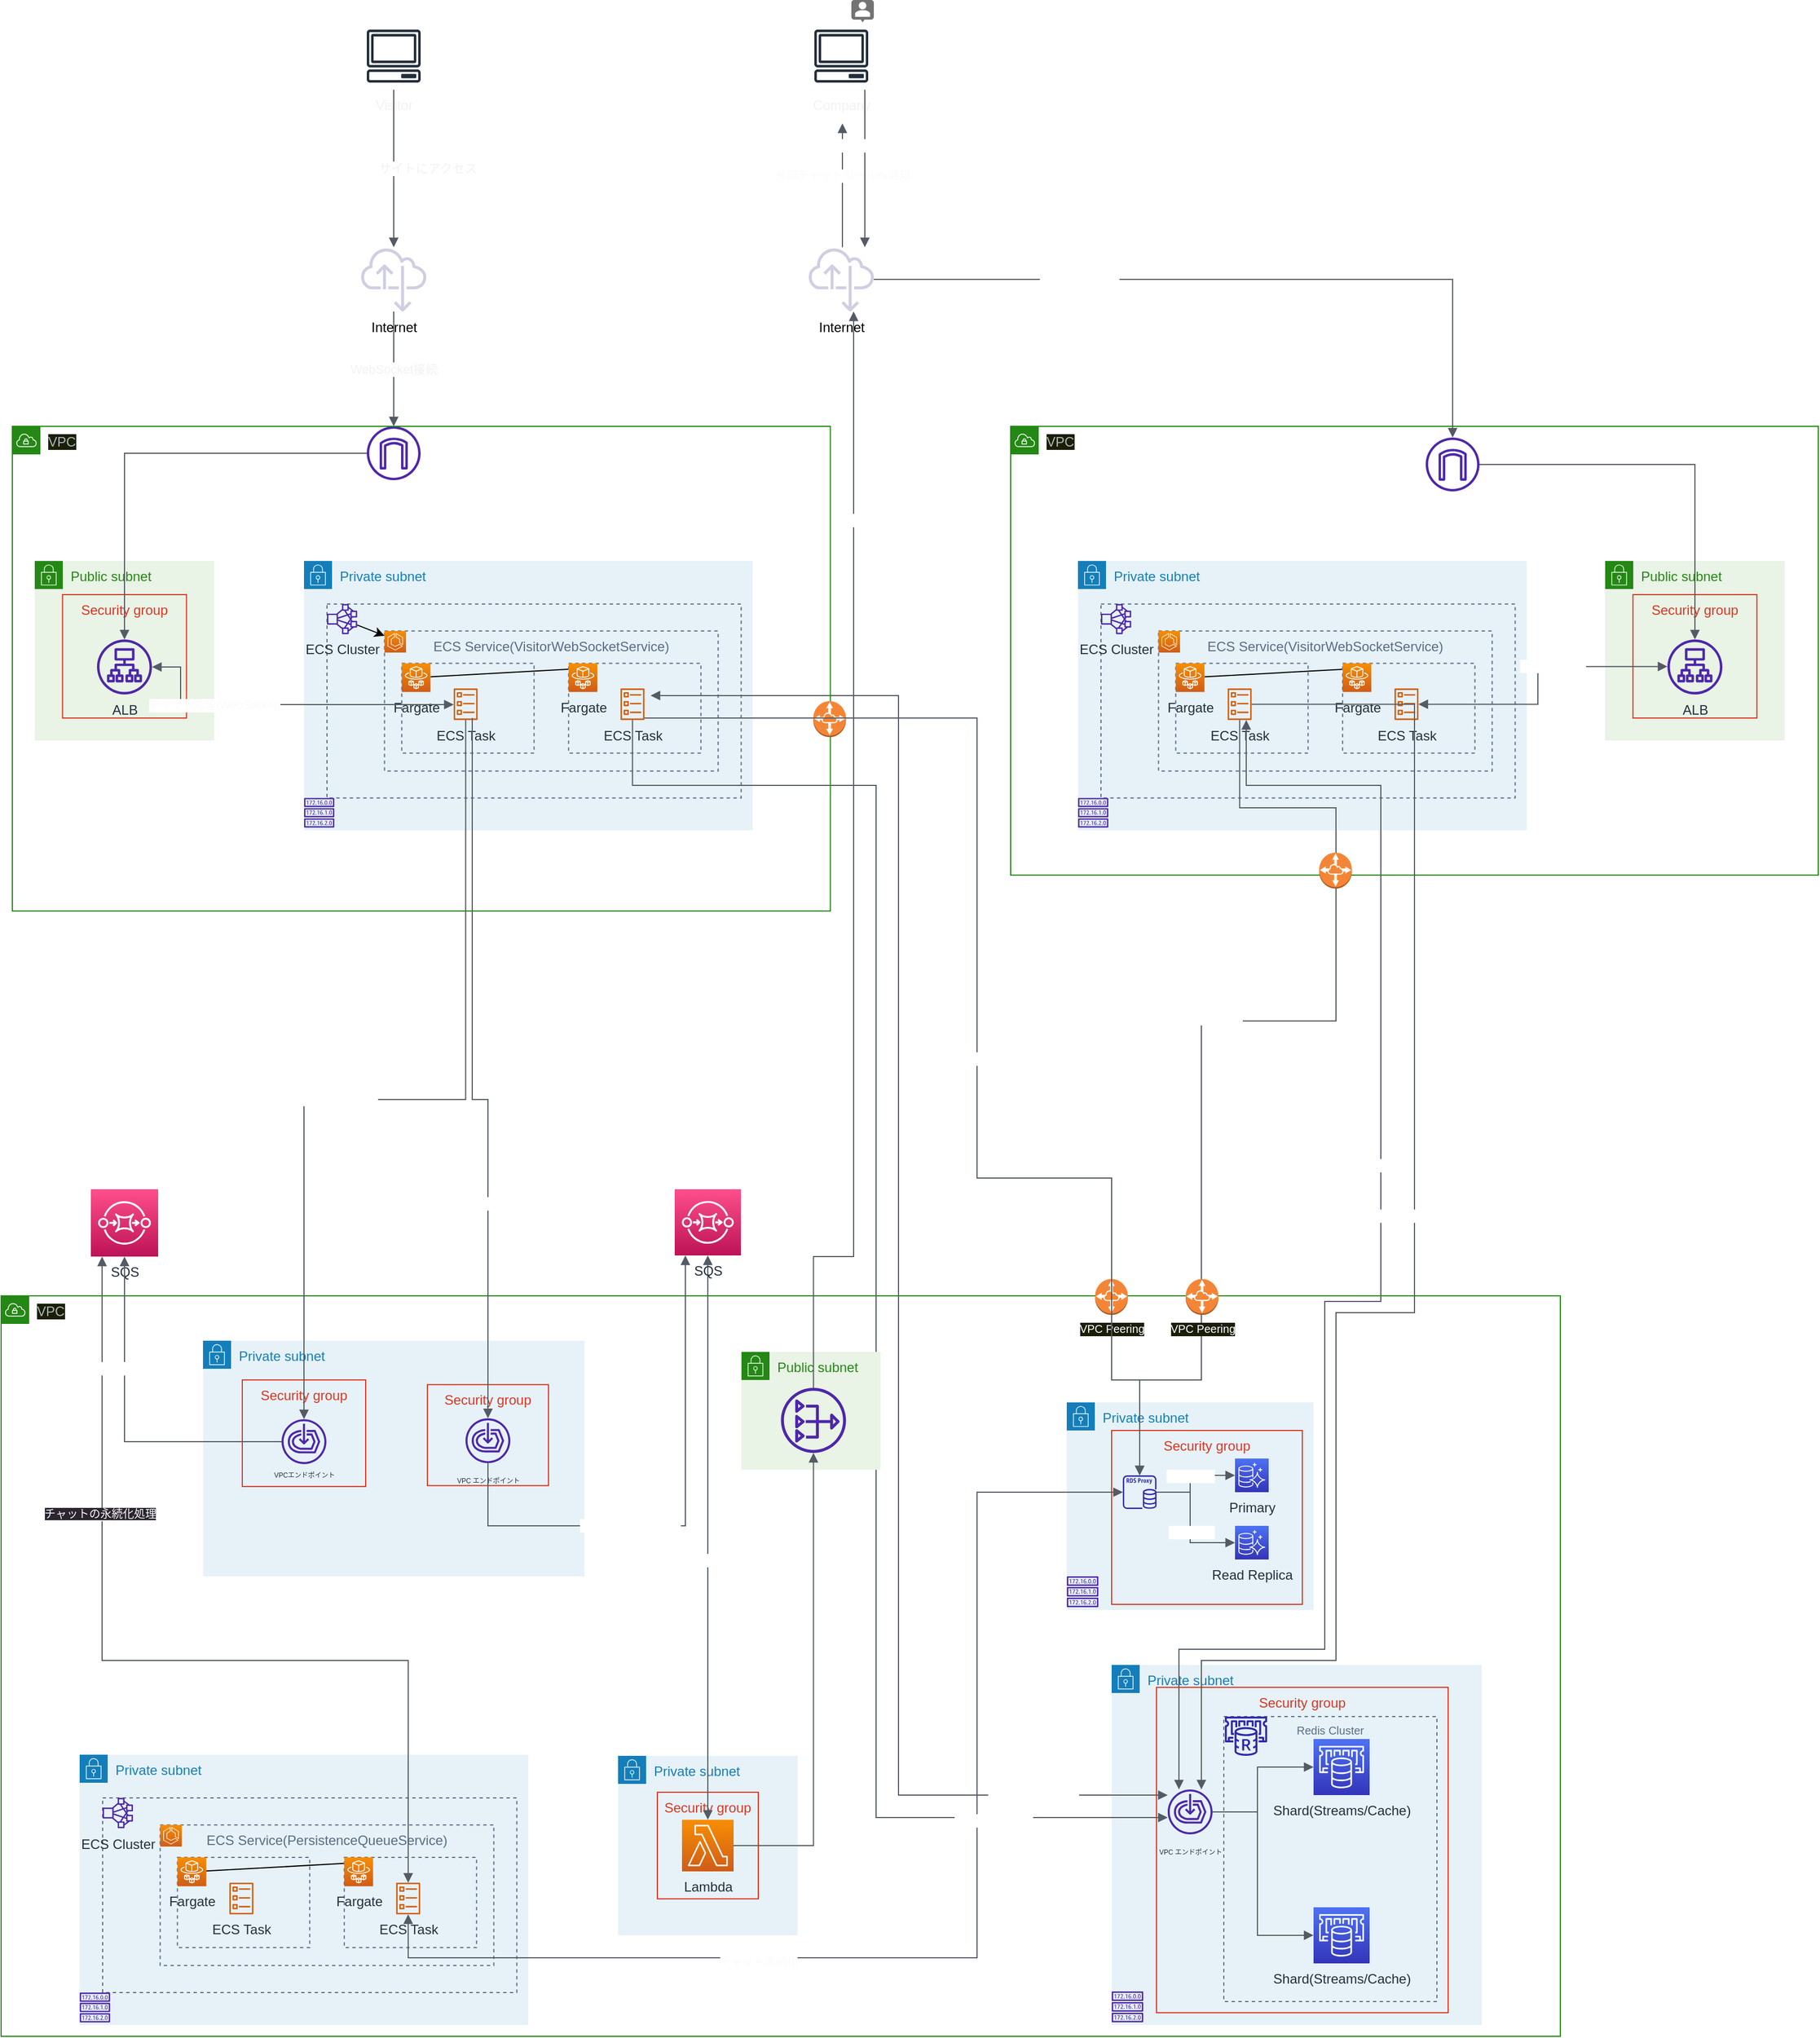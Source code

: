 <mxfile>
    <diagram id="N-6vM1TaZi9DFC5uVYc-" name="ページ1">
        <mxGraphModel dx="1153" dy="2502" grid="1" gridSize="10" guides="1" tooltips="1" connect="1" arrows="1" fold="1" page="1" pageScale="1" pageWidth="827" pageHeight="1169" math="0" shadow="0">
            <root>
                <mxCell id="0"/>
                <mxCell id="1" parent="0"/>
                <mxCell id="6" value="&lt;font color=&quot;#f1f2f3&quot;&gt;Visitor&lt;/font&gt;" style="sketch=0;outlineConnect=0;fontColor=#232F3E;gradientColor=none;strokeColor=#222d3a;fillColor=#ffffff;dashed=0;verticalLabelPosition=bottom;verticalAlign=top;align=center;html=1;fontSize=12;fontStyle=0;aspect=fixed;shape=mxgraph.aws4.resourceIcon;resIcon=mxgraph.aws4.client;" vertex="1" parent="1">
                    <mxGeometry x="330" y="-320" width="60" height="60" as="geometry"/>
                </mxCell>
                <mxCell id="10" value="Public subnet" style="points=[[0,0],[0.25,0],[0.5,0],[0.75,0],[1,0],[1,0.25],[1,0.5],[1,0.75],[1,1],[0.75,1],[0.5,1],[0.25,1],[0,1],[0,0.75],[0,0.5],[0,0.25]];outlineConnect=0;gradientColor=none;html=1;whiteSpace=wrap;fontSize=12;fontStyle=0;container=1;pointerEvents=0;collapsible=0;recursiveResize=0;shape=mxgraph.aws4.group;grIcon=mxgraph.aws4.group_security_group;grStroke=0;strokeColor=#248814;fillColor=#E9F3E6;verticalAlign=top;align=left;spacingLeft=30;fontColor=#248814;dashed=0;" vertex="1" parent="1">
                    <mxGeometry x="40" y="160" width="160" height="160" as="geometry"/>
                </mxCell>
                <mxCell id="19" value="Security group" style="fillColor=none;strokeColor=#DD3522;verticalAlign=top;fontStyle=0;fontColor=#DD3522;" vertex="1" parent="10">
                    <mxGeometry x="24.75" y="30" width="110.5" height="110" as="geometry"/>
                </mxCell>
                <mxCell id="18" value="ALB" style="sketch=0;outlineConnect=0;fontColor=#232F3E;gradientColor=none;fillColor=#4D27AA;strokeColor=none;dashed=0;verticalLabelPosition=bottom;verticalAlign=top;align=center;html=1;fontSize=12;fontStyle=0;aspect=fixed;pointerEvents=1;shape=mxgraph.aws4.application_load_balancer;" vertex="1" parent="10">
                    <mxGeometry x="55.5" y="70" width="49" height="49" as="geometry"/>
                </mxCell>
                <mxCell id="36" value="Private subnet" style="points=[[0,0],[0.25,0],[0.5,0],[0.75,0],[1,0],[1,0.25],[1,0.5],[1,0.75],[1,1],[0.75,1],[0.5,1],[0.25,1],[0,1],[0,0.75],[0,0.5],[0,0.25]];outlineConnect=0;gradientColor=none;html=1;whiteSpace=wrap;fontSize=12;fontStyle=0;container=1;pointerEvents=0;collapsible=0;recursiveResize=0;shape=mxgraph.aws4.group;grIcon=mxgraph.aws4.group_security_group;grStroke=0;strokeColor=#147EBA;fillColor=#E6F2F8;verticalAlign=top;align=left;spacingLeft=30;fontColor=#147EBA;dashed=0;" vertex="1" parent="1">
                    <mxGeometry x="1000" y="1143.95" width="330" height="321" as="geometry"/>
                </mxCell>
                <mxCell id="38" value="Security group" style="fillColor=none;strokeColor=#DD3522;verticalAlign=top;fontStyle=0;fontColor=#DD3522;" vertex="1" parent="36">
                    <mxGeometry x="40" y="20" width="260" height="290" as="geometry"/>
                </mxCell>
                <mxCell id="60" value="" style="sketch=0;outlineConnect=0;fontColor=#232F3E;gradientColor=none;fillColor=#4D27AA;strokeColor=none;dashed=0;verticalLabelPosition=bottom;verticalAlign=top;align=center;html=1;fontSize=12;fontStyle=0;aspect=fixed;pointerEvents=1;shape=mxgraph.aws4.route_table;" vertex="1" parent="36">
                    <mxGeometry y="291" width="28.26" height="27.54" as="geometry"/>
                </mxCell>
                <mxCell id="242" value="&lt;font style=&quot;font-size: 6px;&quot;&gt;VPC エンドポイント&lt;/font&gt;" style="sketch=0;outlineConnect=0;fontColor=#232F3E;gradientColor=none;fillColor=#4D27AA;strokeColor=none;dashed=0;verticalLabelPosition=bottom;verticalAlign=top;align=center;html=1;fontSize=12;fontStyle=0;aspect=fixed;pointerEvents=1;shape=mxgraph.aws4.endpoints;labelBackgroundColor=none;direction=south;" vertex="1" parent="36">
                    <mxGeometry x="50" y="111" width="40" height="40" as="geometry"/>
                </mxCell>
                <mxCell id="262" value="" style="group" vertex="1" connectable="0" parent="36">
                    <mxGeometry x="100" y="46.05" width="190" height="253.95" as="geometry"/>
                </mxCell>
                <mxCell id="260" value="Redis Cluster" style="fillColor=none;strokeColor=#5A6C86;dashed=1;verticalAlign=top;fontStyle=0;fontColor=#5A6C86;labelBackgroundColor=none;fontSize=10;" vertex="1" parent="262">
                    <mxGeometry width="190" height="253.95" as="geometry"/>
                </mxCell>
                <mxCell id="259" value="" style="sketch=0;outlineConnect=0;fontColor=#232F3E;gradientColor=none;fillColor=#2E27AD;strokeColor=none;dashed=0;verticalLabelPosition=bottom;verticalAlign=top;align=center;html=1;fontSize=12;fontStyle=0;aspect=fixed;pointerEvents=1;shape=mxgraph.aws4.elasticache_for_redis;labelBackgroundColor=none;" vertex="1" parent="262">
                    <mxGeometry y="8.328e-14" width="39.564" height="35.004" as="geometry"/>
                </mxCell>
                <mxCell id="13" value="Shard(Streams/Cache)&lt;span style=&quot;color: rgb(5, 5, 5); font-size: 10px;&quot;&gt;&lt;br&gt;&lt;/span&gt;" style="sketch=0;points=[[0,0,0],[0.25,0,0],[0.5,0,0],[0.75,0,0],[1,0,0],[0,1,0],[0.25,1,0],[0.5,1,0],[0.75,1,0],[1,1,0],[0,0.25,0],[0,0.5,0],[0,0.75,0],[1,0.25,0],[1,0.5,0],[1,0.75,0]];outlineConnect=0;fontColor=#232F3E;gradientColor=#4D72F3;gradientDirection=north;fillColor=#3334B9;strokeColor=#ffffff;dashed=0;verticalLabelPosition=bottom;verticalAlign=top;align=center;html=1;fontSize=12;fontStyle=0;aspect=fixed;shape=mxgraph.aws4.resourceIcon;resIcon=mxgraph.aws4.elasticache;" vertex="1" parent="262">
                    <mxGeometry x="80" y="20.0" width="50" height="50" as="geometry"/>
                </mxCell>
                <mxCell id="142" value="Shard(Streams/Cache)" style="sketch=0;points=[[0,0,0],[0.25,0,0],[0.5,0,0],[0.75,0,0],[1,0,0],[0,1,0],[0.25,1,0],[0.5,1,0],[0.75,1,0],[1,1,0],[0,0.25,0],[0,0.5,0],[0,0.75,0],[1,0.25,0],[1,0.5,0],[1,0.75,0]];outlineConnect=0;fontColor=#232F3E;gradientColor=#4D72F3;gradientDirection=north;fillColor=#3334B9;strokeColor=#ffffff;dashed=0;verticalLabelPosition=bottom;verticalAlign=top;align=center;html=1;fontSize=12;fontStyle=0;aspect=fixed;shape=mxgraph.aws4.resourceIcon;resIcon=mxgraph.aws4.elasticache;" vertex="1" parent="262">
                    <mxGeometry x="80" y="170" width="50" height="50" as="geometry"/>
                </mxCell>
                <mxCell id="246" value="" style="edgeStyle=orthogonalEdgeStyle;html=1;endArrow=block;elbow=vertical;startArrow=none;endFill=1;strokeColor=#545B64;rounded=0;fontSize=10;fontColor=#FFFFFF;entryX=0;entryY=0.5;entryDx=0;entryDy=0;entryPerimeter=0;" edge="1" parent="36" source="242" target="13">
                    <mxGeometry width="100" relative="1" as="geometry">
                        <mxPoint x="-10" y="111" as="sourcePoint"/>
                        <mxPoint x="90" y="111" as="targetPoint"/>
                        <Array as="points">
                            <mxPoint x="130" y="131"/>
                            <mxPoint x="130" y="91"/>
                        </Array>
                    </mxGeometry>
                </mxCell>
                <mxCell id="247" value="" style="edgeStyle=orthogonalEdgeStyle;html=1;endArrow=block;elbow=vertical;startArrow=none;endFill=1;strokeColor=#545B64;rounded=0;fontSize=10;fontColor=#FFFFFF;" edge="1" parent="36" source="242" target="142">
                    <mxGeometry width="100" relative="1" as="geometry">
                        <mxPoint x="-10" y="111" as="sourcePoint"/>
                        <mxPoint x="90" y="111" as="targetPoint"/>
                        <Array as="points">
                            <mxPoint x="130" y="131"/>
                            <mxPoint x="130" y="241"/>
                        </Array>
                    </mxGeometry>
                </mxCell>
                <mxCell id="89" value="" style="group" vertex="1" connectable="0" parent="1">
                    <mxGeometry x="80" y="1223.95" width="400" height="241" as="geometry"/>
                </mxCell>
                <mxCell id="72" value="Private subnet" style="points=[[0,0],[0.25,0],[0.5,0],[0.75,0],[1,0],[1,0.25],[1,0.5],[1,0.75],[1,1],[0.75,1],[0.5,1],[0.25,1],[0,1],[0,0.75],[0,0.5],[0,0.25]];outlineConnect=0;gradientColor=none;html=1;whiteSpace=wrap;fontSize=12;fontStyle=0;container=1;pointerEvents=0;collapsible=0;recursiveResize=0;shape=mxgraph.aws4.group;grIcon=mxgraph.aws4.group_security_group;grStroke=0;strokeColor=#147EBA;fillColor=#E6F2F8;verticalAlign=top;align=left;spacingLeft=30;fontColor=#147EBA;dashed=0;" vertex="1" parent="89">
                    <mxGeometry width="400.0" height="241" as="geometry"/>
                </mxCell>
                <mxCell id="73" value="" style="group" vertex="1" connectable="0" parent="89">
                    <mxGeometry x="20.513" y="38.56" width="369.231" height="173.52" as="geometry"/>
                </mxCell>
                <mxCell id="74" value="" style="fillColor=none;strokeColor=#5A6C86;dashed=1;verticalAlign=top;fontStyle=0;fontColor=#5A6C86;" vertex="1" parent="73">
                    <mxGeometry width="369.231" height="173.52" as="geometry"/>
                </mxCell>
                <mxCell id="75" value="" style="edgeStyle=none;html=1;" edge="1" parent="73" source="84">
                    <mxGeometry relative="1" as="geometry">
                        <mxPoint x="225.641" y="57.827" as="targetPoint"/>
                    </mxGeometry>
                </mxCell>
                <mxCell id="76" value="ECS Cluster" style="sketch=0;outlineConnect=0;fontColor=#232F3E;gradientColor=none;fillColor=#4D27AA;strokeColor=none;dashed=0;verticalLabelPosition=bottom;verticalAlign=top;align=center;html=1;fontSize=12;fontStyle=0;aspect=fixed;pointerEvents=1;shape=mxgraph.aws4.cluster;" vertex="1" parent="73">
                    <mxGeometry width="26.992" height="26.992" as="geometry"/>
                </mxCell>
                <mxCell id="86" value="ECS Service(PersistenceQueueService)" style="fillColor=none;strokeColor=#5A6C86;dashed=1;verticalAlign=top;fontStyle=0;fontColor=#5A6C86;" vertex="1" parent="73">
                    <mxGeometry x="51.282" y="24.097" width="297.436" height="125.32" as="geometry"/>
                </mxCell>
                <mxCell id="77" value="" style="group" vertex="1" connectable="0" parent="73">
                    <mxGeometry x="215.385" y="53.017" width="117.949" height="96.403" as="geometry"/>
                </mxCell>
                <mxCell id="78" value="" style="fillColor=none;strokeColor=#5A6C86;dashed=1;verticalAlign=top;fontStyle=0;fontColor=#5A6C86;" vertex="1" parent="77">
                    <mxGeometry y="0.003" width="117.949" height="80.33" as="geometry"/>
                </mxCell>
                <mxCell id="79" value="Fargate" style="sketch=0;points=[[0,0,0],[0.25,0,0],[0.5,0,0],[0.75,0,0],[1,0,0],[0,1,0],[0.25,1,0],[0.5,1,0],[0.75,1,0],[1,1,0],[0,0.25,0],[0,0.5,0],[0,0.75,0],[1,0.25,0],[1,0.5,0],[1,0.75,0]];outlineConnect=0;fontColor=#232F3E;gradientColor=#F78E04;gradientDirection=north;fillColor=#D05C17;strokeColor=#ffffff;dashed=0;verticalLabelPosition=bottom;verticalAlign=top;align=center;html=1;fontSize=12;fontStyle=0;aspect=fixed;shape=mxgraph.aws4.resourceIcon;resIcon=mxgraph.aws4.fargate;" vertex="1" parent="77">
                    <mxGeometry width="25.707" height="25.707" as="geometry"/>
                </mxCell>
                <mxCell id="80" value="ECS Task" style="sketch=0;outlineConnect=0;fontColor=#232F3E;gradientColor=none;fillColor=#D45B07;strokeColor=none;dashed=0;verticalLabelPosition=bottom;verticalAlign=top;align=center;html=1;fontSize=12;fontStyle=0;aspect=fixed;pointerEvents=1;shape=mxgraph.aws4.ecs_task;" vertex="1" parent="77">
                    <mxGeometry x="46.154" y="22.58" width="21.69" height="28.139" as="geometry"/>
                </mxCell>
                <mxCell id="81" value="" style="group" vertex="1" connectable="0" parent="73">
                    <mxGeometry x="51.282" y="24.097" width="297.436" height="125.323" as="geometry"/>
                </mxCell>
                <mxCell id="82" value="" style="sketch=0;points=[[0,0,0],[0.25,0,0],[0.5,0,0],[0.75,0,0],[1,0,0],[0,1,0],[0.25,1,0],[0.5,1,0],[0.75,1,0],[1,1,0],[0,0.25,0],[0,0.5,0],[0,0.75,0],[1,0.25,0],[1,0.5,0],[1,0.75,0]];outlineConnect=0;fontColor=#232F3E;gradientColor=#F78E04;gradientDirection=north;fillColor=#D05C17;strokeColor=#ffffff;dashed=0;verticalLabelPosition=bottom;verticalAlign=top;align=center;html=1;fontSize=12;fontStyle=0;aspect=fixed;shape=mxgraph.aws4.resourceIcon;resIcon=mxgraph.aws4.ecs;" vertex="1" parent="81">
                    <mxGeometry y="0.003" width="19.28" height="19.28" as="geometry"/>
                </mxCell>
                <mxCell id="83" value="" style="fillColor=none;strokeColor=#5A6C86;dashed=1;verticalAlign=top;fontStyle=0;fontColor=#5A6C86;" vertex="1" parent="73">
                    <mxGeometry x="66.667" y="53.02" width="117.949" height="80.33" as="geometry"/>
                </mxCell>
                <mxCell id="84" value="Fargate" style="sketch=0;points=[[0,0,0],[0.25,0,0],[0.5,0,0],[0.75,0,0],[1,0,0],[0,1,0],[0.25,1,0],[0.5,1,0],[0.75,1,0],[1,1,0],[0,0.25,0],[0,0.5,0],[0,0.75,0],[1,0.25,0],[1,0.5,0],[1,0.75,0]];outlineConnect=0;fontColor=#232F3E;gradientColor=#F78E04;gradientDirection=north;fillColor=#D05C17;strokeColor=#ffffff;dashed=0;verticalLabelPosition=bottom;verticalAlign=top;align=center;html=1;fontSize=12;fontStyle=0;aspect=fixed;shape=mxgraph.aws4.resourceIcon;resIcon=mxgraph.aws4.fargate;" vertex="1" parent="73">
                    <mxGeometry x="66.667" y="53.017" width="25.707" height="25.707" as="geometry"/>
                </mxCell>
                <mxCell id="85" value="ECS Task" style="sketch=0;outlineConnect=0;fontColor=#232F3E;gradientColor=none;fillColor=#D45B07;strokeColor=none;dashed=0;verticalLabelPosition=bottom;verticalAlign=top;align=center;html=1;fontSize=12;fontStyle=0;aspect=fixed;pointerEvents=1;shape=mxgraph.aws4.ecs_task;" vertex="1" parent="73">
                    <mxGeometry x="112.821" y="75.597" width="21.69" height="28.139" as="geometry"/>
                </mxCell>
                <mxCell id="87" value="" style="sketch=0;outlineConnect=0;fontColor=#232F3E;gradientColor=none;fillColor=#4D27AA;strokeColor=none;dashed=0;verticalLabelPosition=bottom;verticalAlign=top;align=center;html=1;fontSize=12;fontStyle=0;aspect=fixed;pointerEvents=1;shape=mxgraph.aws4.route_table;" vertex="1" parent="89">
                    <mxGeometry y="212.08" width="27.243" height="26.549" as="geometry"/>
                </mxCell>
                <mxCell id="34" value="Private subnet" style="points=[[0,0],[0.25,0],[0.5,0],[0.75,0],[1,0],[1,0.25],[1,0.5],[1,0.75],[1,1],[0.75,1],[0.5,1],[0.25,1],[0,1],[0,0.75],[0,0.5],[0,0.25]];outlineConnect=0;gradientColor=none;html=1;whiteSpace=wrap;fontSize=12;fontStyle=0;container=1;pointerEvents=0;collapsible=0;recursiveResize=0;shape=mxgraph.aws4.group;grIcon=mxgraph.aws4.group_security_group;grStroke=0;strokeColor=#147EBA;fillColor=#E6F2F8;verticalAlign=top;align=left;spacingLeft=30;fontColor=#147EBA;dashed=0;" vertex="1" parent="1">
                    <mxGeometry x="960" y="910" width="220" height="184.95" as="geometry"/>
                </mxCell>
                <mxCell id="35" value="Security group" style="fillColor=none;strokeColor=#DD3522;verticalAlign=top;fontStyle=0;fontColor=#DD3522;" vertex="1" parent="34">
                    <mxGeometry x="40" y="25" width="170" height="155" as="geometry"/>
                </mxCell>
                <mxCell id="237" value="" style="sketch=0;outlineConnect=0;fontColor=#232F3E;gradientColor=none;fillColor=#2E27AD;strokeColor=none;dashed=0;verticalLabelPosition=bottom;verticalAlign=top;align=center;html=1;fontSize=12;fontStyle=0;aspect=fixed;pointerEvents=1;shape=mxgraph.aws4.rds_proxy;labelBackgroundColor=none;" vertex="1" parent="34">
                    <mxGeometry x="50" y="65" width="30" height="30" as="geometry"/>
                </mxCell>
                <mxCell id="12" value="Primary" style="sketch=0;points=[[0,0,0],[0.25,0,0],[0.5,0,0],[0.75,0,0],[1,0,0],[0,1,0],[0.25,1,0],[0.5,1,0],[0.75,1,0],[1,1,0],[0,0.25,0],[0,0.5,0],[0,0.75,0],[1,0.25,0],[1,0.5,0],[1,0.75,0]];outlineConnect=0;fontColor=#232F3E;gradientColor=#4D72F3;gradientDirection=north;fillColor=#3334B9;strokeColor=#ffffff;dashed=0;verticalLabelPosition=bottom;verticalAlign=top;align=center;html=1;fontSize=12;fontStyle=0;aspect=fixed;shape=mxgraph.aws4.resourceIcon;resIcon=mxgraph.aws4.aurora;" vertex="1" parent="34">
                    <mxGeometry x="150" y="50" width="30" height="30" as="geometry"/>
                </mxCell>
                <mxCell id="240" value="" style="edgeStyle=orthogonalEdgeStyle;html=1;endArrow=block;elbow=vertical;startArrow=none;endFill=1;strokeColor=#545B64;rounded=0;fontSize=10;fontColor=#FFFFFF;" edge="1" parent="34" source="237" target="12">
                    <mxGeometry width="100" relative="1" as="geometry">
                        <mxPoint x="80" y="80" as="sourcePoint"/>
                        <mxPoint x="113" y="80" as="targetPoint"/>
                        <Array as="points">
                            <mxPoint x="110" y="80"/>
                            <mxPoint x="110" y="65"/>
                        </Array>
                    </mxGeometry>
                </mxCell>
                <mxCell id="268" value="write only" style="edgeLabel;html=1;align=center;verticalAlign=middle;resizable=0;points=[];fontSize=10;fontColor=#FFFFFF;" vertex="1" connectable="0" parent="240">
                    <mxGeometry x="0.305" relative="1" as="geometry">
                        <mxPoint x="-11" as="offset"/>
                    </mxGeometry>
                </mxCell>
                <mxCell id="267" value="Read Replica" style="sketch=0;points=[[0,0,0],[0.25,0,0],[0.5,0,0],[0.75,0,0],[1,0,0],[0,1,0],[0.25,1,0],[0.5,1,0],[0.75,1,0],[1,1,0],[0,0.25,0],[0,0.5,0],[0,0.75,0],[1,0.25,0],[1,0.5,0],[1,0.75,0]];outlineConnect=0;fontColor=#232F3E;gradientColor=#4D72F3;gradientDirection=north;fillColor=#3334B9;strokeColor=#ffffff;dashed=0;verticalLabelPosition=bottom;verticalAlign=top;align=center;html=1;fontSize=12;fontStyle=0;aspect=fixed;shape=mxgraph.aws4.resourceIcon;resIcon=mxgraph.aws4.aurora;" vertex="1" parent="34">
                    <mxGeometry x="150" y="110" width="30" height="30" as="geometry"/>
                </mxCell>
                <mxCell id="90" value="Private subnet" style="points=[[0,0],[0.25,0],[0.5,0],[0.75,0],[1,0],[1,0.25],[1,0.5],[1,0.75],[1,1],[0.75,1],[0.5,1],[0.25,1],[0,1],[0,0.75],[0,0.5],[0,0.25]];outlineConnect=0;gradientColor=none;html=1;whiteSpace=wrap;fontSize=12;fontStyle=0;container=1;pointerEvents=0;collapsible=0;recursiveResize=0;shape=mxgraph.aws4.group;grIcon=mxgraph.aws4.group_security_group;grStroke=0;strokeColor=#147EBA;fillColor=#E6F2F8;verticalAlign=top;align=left;spacingLeft=30;fontColor=#147EBA;dashed=0;" vertex="1" parent="1">
                    <mxGeometry x="560" y="1224.95" width="160" height="160" as="geometry"/>
                </mxCell>
                <mxCell id="92" value="Security group" style="fillColor=none;strokeColor=#DD3522;verticalAlign=top;fontStyle=0;fontColor=#DD3522;" vertex="1" parent="90">
                    <mxGeometry x="35" y="32.5" width="90" height="95" as="geometry"/>
                </mxCell>
                <mxCell id="91" value="Lambda" style="sketch=0;points=[[0,0,0],[0.25,0,0],[0.5,0,0],[0.75,0,0],[1,0,0],[0,1,0],[0.25,1,0],[0.5,1,0],[0.75,1,0],[1,1,0],[0,0.25,0],[0,0.5,0],[0,0.75,0],[1,0.25,0],[1,0.5,0],[1,0.75,0]];outlineConnect=0;fontColor=#232F3E;gradientColor=#F78E04;gradientDirection=north;fillColor=#D05C17;strokeColor=#ffffff;dashed=0;verticalLabelPosition=bottom;verticalAlign=top;align=center;html=1;fontSize=12;fontStyle=0;aspect=fixed;shape=mxgraph.aws4.resourceIcon;resIcon=mxgraph.aws4.lambda;" vertex="1" parent="90">
                    <mxGeometry x="57" y="57" width="46" height="46" as="geometry"/>
                </mxCell>
                <mxCell id="95" value="" style="group" vertex="1" connectable="0" parent="1">
                    <mxGeometry x="280" y="160" width="400" height="240" as="geometry"/>
                </mxCell>
                <mxCell id="11" value="Private subnet" style="points=[[0,0],[0.25,0],[0.5,0],[0.75,0],[1,0],[1,0.25],[1,0.5],[1,0.75],[1,1],[0.75,1],[0.5,1],[0.25,1],[0,1],[0,0.75],[0,0.5],[0,0.25]];outlineConnect=0;gradientColor=none;html=1;whiteSpace=wrap;fontSize=12;fontStyle=0;container=1;pointerEvents=0;collapsible=0;recursiveResize=0;shape=mxgraph.aws4.group;grIcon=mxgraph.aws4.group_security_group;grStroke=0;strokeColor=#147EBA;fillColor=#E6F2F8;verticalAlign=top;align=left;spacingLeft=30;fontColor=#147EBA;dashed=0;" vertex="1" parent="95">
                    <mxGeometry width="400.0" height="240" as="geometry"/>
                </mxCell>
                <mxCell id="27" value="" style="group" vertex="1" connectable="0" parent="95">
                    <mxGeometry x="20.513" y="38.4" width="369.231" height="172.8" as="geometry"/>
                </mxCell>
                <mxCell id="25" value="" style="fillColor=none;strokeColor=#5A6C86;dashed=1;verticalAlign=top;fontStyle=0;fontColor=#5A6C86;" vertex="1" parent="27">
                    <mxGeometry width="369.231" height="172.8" as="geometry"/>
                </mxCell>
                <mxCell id="45" value="" style="edgeStyle=none;html=1;" edge="1" parent="27" source="28">
                    <mxGeometry relative="1" as="geometry">
                        <mxPoint x="225.641" y="57.587" as="targetPoint"/>
                    </mxGeometry>
                </mxCell>
                <mxCell id="125" value="" style="edgeStyle=none;html=1;fontColor=#f1f2f3;" edge="1" parent="27" source="43" target="55">
                    <mxGeometry relative="1" as="geometry"/>
                </mxCell>
                <mxCell id="43" value="ECS Cluster" style="sketch=0;outlineConnect=0;fontColor=#232F3E;gradientColor=none;fillColor=#4D27AA;strokeColor=none;dashed=0;verticalLabelPosition=bottom;verticalAlign=top;align=center;html=1;fontSize=12;fontStyle=0;aspect=fixed;pointerEvents=1;shape=mxgraph.aws4.cluster;" vertex="1" parent="27">
                    <mxGeometry width="26.88" height="26.88" as="geometry"/>
                </mxCell>
                <mxCell id="55" value="ECS Service(VisitorWebSocketService)" style="fillColor=none;strokeColor=#5A6C86;dashed=1;verticalAlign=top;fontStyle=0;fontColor=#5A6C86;" vertex="1" parent="27">
                    <mxGeometry x="51.282" y="23.997" width="297.436" height="124.8" as="geometry"/>
                </mxCell>
                <mxCell id="50" value="" style="group" vertex="1" connectable="0" parent="27">
                    <mxGeometry x="215.385" y="52.797" width="117.949" height="96.003" as="geometry"/>
                </mxCell>
                <mxCell id="46" value="" style="fillColor=none;strokeColor=#5A6C86;dashed=1;verticalAlign=top;fontStyle=0;fontColor=#5A6C86;" vertex="1" parent="50">
                    <mxGeometry y="0.003" width="117.949" height="79.997" as="geometry"/>
                </mxCell>
                <mxCell id="47" value="Fargate" style="sketch=0;points=[[0,0,0],[0.25,0,0],[0.5,0,0],[0.75,0,0],[1,0,0],[0,1,0],[0.25,1,0],[0.5,1,0],[0.75,1,0],[1,1,0],[0,0.25,0],[0,0.5,0],[0,0.75,0],[1,0.25,0],[1,0.5,0],[1,0.75,0]];outlineConnect=0;fontColor=#232F3E;gradientColor=#F78E04;gradientDirection=north;fillColor=#D05C17;strokeColor=#ffffff;dashed=0;verticalLabelPosition=bottom;verticalAlign=top;align=center;html=1;fontSize=12;fontStyle=0;aspect=fixed;shape=mxgraph.aws4.resourceIcon;resIcon=mxgraph.aws4.fargate;" vertex="1" parent="50">
                    <mxGeometry width="25.6" height="25.6" as="geometry"/>
                </mxCell>
                <mxCell id="48" value="ECS Task" style="sketch=0;outlineConnect=0;fontColor=#232F3E;gradientColor=none;fillColor=#D45B07;strokeColor=none;dashed=0;verticalLabelPosition=bottom;verticalAlign=top;align=center;html=1;fontSize=12;fontStyle=0;aspect=fixed;pointerEvents=1;shape=mxgraph.aws4.ecs_task;" vertex="1" parent="50">
                    <mxGeometry x="46.154" y="22.486" width="21.6" height="28.022" as="geometry"/>
                </mxCell>
                <mxCell id="58" value="" style="group" vertex="1" connectable="0" parent="27">
                    <mxGeometry x="51.282" y="23.997" width="297.436" height="124.803" as="geometry"/>
                </mxCell>
                <mxCell id="24" value="" style="sketch=0;points=[[0,0,0],[0.25,0,0],[0.5,0,0],[0.75,0,0],[1,0,0],[0,1,0],[0.25,1,0],[0.5,1,0],[0.75,1,0],[1,1,0],[0,0.25,0],[0,0.5,0],[0,0.75,0],[1,0.25,0],[1,0.5,0],[1,0.75,0]];outlineConnect=0;fontColor=#232F3E;gradientColor=#F78E04;gradientDirection=north;fillColor=#D05C17;strokeColor=#ffffff;dashed=0;verticalLabelPosition=bottom;verticalAlign=top;align=center;html=1;fontSize=12;fontStyle=0;aspect=fixed;shape=mxgraph.aws4.resourceIcon;resIcon=mxgraph.aws4.ecs;" vertex="1" parent="58">
                    <mxGeometry y="0.003" width="19.2" height="19.2" as="geometry"/>
                </mxCell>
                <mxCell id="32" value="" style="fillColor=none;strokeColor=#5A6C86;dashed=1;verticalAlign=top;fontStyle=0;fontColor=#5A6C86;" vertex="1" parent="27">
                    <mxGeometry x="66.667" y="52.8" width="117.949" height="79.997" as="geometry"/>
                </mxCell>
                <mxCell id="28" value="Fargate" style="sketch=0;points=[[0,0,0],[0.25,0,0],[0.5,0,0],[0.75,0,0],[1,0,0],[0,1,0],[0.25,1,0],[0.5,1,0],[0.75,1,0],[1,1,0],[0,0.25,0],[0,0.5,0],[0,0.75,0],[1,0.25,0],[1,0.5,0],[1,0.75,0]];outlineConnect=0;fontColor=#232F3E;gradientColor=#F78E04;gradientDirection=north;fillColor=#D05C17;strokeColor=#ffffff;dashed=0;verticalLabelPosition=bottom;verticalAlign=top;align=center;html=1;fontSize=12;fontStyle=0;aspect=fixed;shape=mxgraph.aws4.resourceIcon;resIcon=mxgraph.aws4.fargate;" vertex="1" parent="27">
                    <mxGeometry x="66.667" y="52.797" width="25.6" height="25.6" as="geometry"/>
                </mxCell>
                <mxCell id="30" value="ECS Task" style="sketch=0;outlineConnect=0;fontColor=#232F3E;gradientColor=none;fillColor=#D45B07;strokeColor=none;dashed=0;verticalLabelPosition=bottom;verticalAlign=top;align=center;html=1;fontSize=12;fontStyle=0;aspect=fixed;pointerEvents=1;shape=mxgraph.aws4.ecs_task;" vertex="1" parent="27">
                    <mxGeometry x="112.821" y="75.283" width="21.6" height="28.022" as="geometry"/>
                </mxCell>
                <mxCell id="42" value="" style="sketch=0;outlineConnect=0;fontColor=#232F3E;gradientColor=none;fillColor=#4D27AA;strokeColor=none;dashed=0;verticalLabelPosition=bottom;verticalAlign=top;align=center;html=1;fontSize=12;fontStyle=0;aspect=fixed;pointerEvents=1;shape=mxgraph.aws4.route_table;" vertex="1" parent="95">
                    <mxGeometry y="211.2" width="27.13" height="26.438" as="geometry"/>
                </mxCell>
                <mxCell id="96" value="" style="group;labelBackgroundColor=#1A1E05;" vertex="1" connectable="0" parent="1">
                    <mxGeometry x="970" y="160" width="400" height="240" as="geometry"/>
                </mxCell>
                <mxCell id="97" value="Private subnet" style="points=[[0,0],[0.25,0],[0.5,0],[0.75,0],[1,0],[1,0.25],[1,0.5],[1,0.75],[1,1],[0.75,1],[0.5,1],[0.25,1],[0,1],[0,0.75],[0,0.5],[0,0.25]];outlineConnect=0;gradientColor=none;html=1;whiteSpace=wrap;fontSize=12;fontStyle=0;container=1;pointerEvents=0;collapsible=0;recursiveResize=0;shape=mxgraph.aws4.group;grIcon=mxgraph.aws4.group_security_group;grStroke=0;strokeColor=#147EBA;fillColor=#E6F2F8;verticalAlign=top;align=left;spacingLeft=30;fontColor=#147EBA;dashed=0;" vertex="1" parent="96">
                    <mxGeometry width="400.0" height="240" as="geometry"/>
                </mxCell>
                <mxCell id="98" value="" style="group" vertex="1" connectable="0" parent="96">
                    <mxGeometry x="20.513" y="38.4" width="369.231" height="172.8" as="geometry"/>
                </mxCell>
                <mxCell id="99" value="" style="fillColor=none;strokeColor=#5A6C86;dashed=1;verticalAlign=top;fontStyle=0;fontColor=#5A6C86;" vertex="1" parent="98">
                    <mxGeometry width="369.231" height="172.8" as="geometry"/>
                </mxCell>
                <mxCell id="100" value="" style="edgeStyle=none;html=1;" edge="1" parent="98" source="109">
                    <mxGeometry relative="1" as="geometry">
                        <mxPoint x="225.641" y="57.587" as="targetPoint"/>
                    </mxGeometry>
                </mxCell>
                <mxCell id="101" value="ECS Cluster" style="sketch=0;outlineConnect=0;fontColor=#232F3E;gradientColor=none;fillColor=#4D27AA;strokeColor=none;dashed=0;verticalLabelPosition=bottom;verticalAlign=top;align=center;html=1;fontSize=12;fontStyle=0;aspect=fixed;pointerEvents=1;shape=mxgraph.aws4.cluster;" vertex="1" parent="98">
                    <mxGeometry width="26.88" height="26.88" as="geometry"/>
                </mxCell>
                <mxCell id="111" value="ECS Service(VisitorWebSocketService)" style="fillColor=none;strokeColor=#5A6C86;dashed=1;verticalAlign=top;fontStyle=0;fontColor=#5A6C86;" vertex="1" parent="98">
                    <mxGeometry x="51.282" y="23.997" width="297.436" height="124.8" as="geometry"/>
                </mxCell>
                <mxCell id="102" value="" style="group" vertex="1" connectable="0" parent="98">
                    <mxGeometry x="215.385" y="52.797" width="117.949" height="96.003" as="geometry"/>
                </mxCell>
                <mxCell id="103" value="" style="fillColor=none;strokeColor=#5A6C86;dashed=1;verticalAlign=top;fontStyle=0;fontColor=#5A6C86;" vertex="1" parent="102">
                    <mxGeometry y="0.003" width="117.949" height="79.997" as="geometry"/>
                </mxCell>
                <mxCell id="104" value="Fargate" style="sketch=0;points=[[0,0,0],[0.25,0,0],[0.5,0,0],[0.75,0,0],[1,0,0],[0,1,0],[0.25,1,0],[0.5,1,0],[0.75,1,0],[1,1,0],[0,0.25,0],[0,0.5,0],[0,0.75,0],[1,0.25,0],[1,0.5,0],[1,0.75,0]];outlineConnect=0;fontColor=#232F3E;gradientColor=#F78E04;gradientDirection=north;fillColor=#D05C17;strokeColor=#ffffff;dashed=0;verticalLabelPosition=bottom;verticalAlign=top;align=center;html=1;fontSize=12;fontStyle=0;aspect=fixed;shape=mxgraph.aws4.resourceIcon;resIcon=mxgraph.aws4.fargate;" vertex="1" parent="102">
                    <mxGeometry width="25.6" height="25.6" as="geometry"/>
                </mxCell>
                <mxCell id="105" value="ECS Task" style="sketch=0;outlineConnect=0;fontColor=#232F3E;gradientColor=none;fillColor=#D45B07;strokeColor=none;dashed=0;verticalLabelPosition=bottom;verticalAlign=top;align=center;html=1;fontSize=12;fontStyle=0;aspect=fixed;pointerEvents=1;shape=mxgraph.aws4.ecs_task;" vertex="1" parent="102">
                    <mxGeometry x="46.154" y="22.486" width="21.6" height="28.022" as="geometry"/>
                </mxCell>
                <mxCell id="106" value="" style="group" vertex="1" connectable="0" parent="98">
                    <mxGeometry x="51.282" y="23.997" width="297.436" height="124.803" as="geometry"/>
                </mxCell>
                <mxCell id="107" value="" style="sketch=0;points=[[0,0,0],[0.25,0,0],[0.5,0,0],[0.75,0,0],[1,0,0],[0,1,0],[0.25,1,0],[0.5,1,0],[0.75,1,0],[1,1,0],[0,0.25,0],[0,0.5,0],[0,0.75,0],[1,0.25,0],[1,0.5,0],[1,0.75,0]];outlineConnect=0;fontColor=#232F3E;gradientColor=#F78E04;gradientDirection=north;fillColor=#D05C17;strokeColor=#ffffff;dashed=0;verticalLabelPosition=bottom;verticalAlign=top;align=center;html=1;fontSize=12;fontStyle=0;aspect=fixed;shape=mxgraph.aws4.resourceIcon;resIcon=mxgraph.aws4.ecs;" vertex="1" parent="106">
                    <mxGeometry y="0.003" width="19.2" height="19.2" as="geometry"/>
                </mxCell>
                <mxCell id="108" value="" style="fillColor=none;strokeColor=#5A6C86;dashed=1;verticalAlign=top;fontStyle=0;fontColor=#5A6C86;" vertex="1" parent="98">
                    <mxGeometry x="66.667" y="52.8" width="117.949" height="79.997" as="geometry"/>
                </mxCell>
                <mxCell id="109" value="Fargate" style="sketch=0;points=[[0,0,0],[0.25,0,0],[0.5,0,0],[0.75,0,0],[1,0,0],[0,1,0],[0.25,1,0],[0.5,1,0],[0.75,1,0],[1,1,0],[0,0.25,0],[0,0.5,0],[0,0.75,0],[1,0.25,0],[1,0.5,0],[1,0.75,0]];outlineConnect=0;fontColor=#232F3E;gradientColor=#F78E04;gradientDirection=north;fillColor=#D05C17;strokeColor=#ffffff;dashed=0;verticalLabelPosition=bottom;verticalAlign=top;align=center;html=1;fontSize=12;fontStyle=0;aspect=fixed;shape=mxgraph.aws4.resourceIcon;resIcon=mxgraph.aws4.fargate;" vertex="1" parent="98">
                    <mxGeometry x="66.667" y="52.797" width="25.6" height="25.6" as="geometry"/>
                </mxCell>
                <mxCell id="110" value="ECS Task" style="sketch=0;outlineConnect=0;fontColor=#232F3E;gradientColor=none;fillColor=#D45B07;strokeColor=none;dashed=0;verticalLabelPosition=bottom;verticalAlign=top;align=center;html=1;fontSize=12;fontStyle=0;aspect=fixed;pointerEvents=1;shape=mxgraph.aws4.ecs_task;" vertex="1" parent="98">
                    <mxGeometry x="112.821" y="75.283" width="21.6" height="28.022" as="geometry"/>
                </mxCell>
                <mxCell id="112" value="" style="sketch=0;outlineConnect=0;fontColor=#232F3E;gradientColor=none;fillColor=#4D27AA;strokeColor=none;dashed=0;verticalLabelPosition=bottom;verticalAlign=top;align=center;html=1;fontSize=12;fontStyle=0;aspect=fixed;pointerEvents=1;shape=mxgraph.aws4.route_table;" vertex="1" parent="96">
                    <mxGeometry y="211.2" width="27.13" height="26.438" as="geometry"/>
                </mxCell>
                <mxCell id="113" value="Internet" style="sketch=0;outlineConnect=0;fillColor=#d0cee2;strokeColor=#56517e;dashed=0;verticalLabelPosition=bottom;verticalAlign=top;align=center;html=1;fontSize=12;fontStyle=0;aspect=fixed;pointerEvents=1;shape=mxgraph.aws4.internet_alt22;" vertex="1" parent="1">
                    <mxGeometry x="331" y="-120" width="58" height="58" as="geometry"/>
                </mxCell>
                <mxCell id="114" value="&lt;font color=&quot;#ffffff&quot;&gt;Internet Gateway&lt;/font&gt;" style="sketch=0;outlineConnect=0;fontColor=#232F3E;gradientColor=none;fillColor=#4D27AA;strokeColor=none;dashed=0;verticalLabelPosition=bottom;verticalAlign=top;align=center;html=1;fontSize=12;fontStyle=0;aspect=fixed;pointerEvents=1;shape=mxgraph.aws4.internet_gateway;" vertex="1" parent="1">
                    <mxGeometry x="336" y="40" width="48" height="48" as="geometry"/>
                </mxCell>
                <mxCell id="116" value="" style="edgeStyle=orthogonalEdgeStyle;html=1;endArrow=block;elbow=vertical;startArrow=block;startFill=1;endFill=1;strokeColor=#545B64;rounded=0;fontColor=#f1f2f3;" edge="1" parent="1" source="18" target="30">
                    <mxGeometry width="100" relative="1" as="geometry">
                        <mxPoint x="340" y="680" as="sourcePoint"/>
                        <mxPoint x="360" y="461" as="targetPoint"/>
                        <Array as="points">
                            <mxPoint x="170" y="255"/>
                            <mxPoint x="170" y="288"/>
                        </Array>
                    </mxGeometry>
                </mxCell>
                <mxCell id="162" value="チャット処理(WebSocket)" style="edgeLabel;html=1;align=center;verticalAlign=middle;resizable=0;points=[];fontSize=10;fontColor=#fafafa;" vertex="1" connectable="0" parent="116">
                    <mxGeometry x="-0.414" relative="1" as="geometry">
                        <mxPoint as="offset"/>
                    </mxGeometry>
                </mxCell>
                <mxCell id="118" value="" style="edgeStyle=orthogonalEdgeStyle;html=1;endArrow=block;elbow=vertical;startArrow=block;startFill=1;endFill=1;strokeColor=#545B64;rounded=0;fontColor=#f1f2f3;" edge="1" parent="1" source="80" target="63">
                    <mxGeometry width="100" relative="1" as="geometry">
                        <mxPoint x="330" y="1344.95" as="sourcePoint"/>
                        <mxPoint x="430" y="1344.95" as="targetPoint"/>
                        <Array as="points">
                            <mxPoint x="373" y="1140"/>
                            <mxPoint x="100" y="1140"/>
                        </Array>
                    </mxGeometry>
                </mxCell>
                <mxCell id="161" value="&lt;span style=&quot;background-color: rgb(42, 37, 47);&quot;&gt;&lt;font color=&quot;#fafafa&quot;&gt;チャットの永続化処理&lt;/font&gt;&lt;/span&gt;" style="edgeLabel;html=1;align=center;verticalAlign=middle;resizable=0;points=[];fontSize=10;fontColor=#FFFFFF;" vertex="1" connectable="0" parent="118">
                    <mxGeometry x="0.449" y="2" relative="1" as="geometry">
                        <mxPoint as="offset"/>
                    </mxGeometry>
                </mxCell>
                <mxCell id="119" value="" style="edgeStyle=orthogonalEdgeStyle;html=1;endArrow=block;elbow=vertical;startArrow=block;startFill=1;endFill=1;strokeColor=#545B64;rounded=0;fontColor=#f1f2f3;" edge="1" parent="1" source="80" target="237">
                    <mxGeometry width="100" relative="1" as="geometry">
                        <mxPoint x="390" y="1304.95" as="sourcePoint"/>
                        <mxPoint x="490" y="1304.95" as="targetPoint"/>
                        <Array as="points">
                            <mxPoint x="373" y="1405"/>
                            <mxPoint x="880" y="1405"/>
                            <mxPoint x="880" y="990"/>
                        </Array>
                    </mxGeometry>
                </mxCell>
                <mxCell id="163" value="チャット永続化" style="edgeLabel;html=1;align=center;verticalAlign=middle;resizable=0;points=[];fontSize=10;fontColor=#fafafa;" vertex="1" connectable="0" parent="119">
                    <mxGeometry x="-0.357" y="-3" relative="1" as="geometry">
                        <mxPoint as="offset"/>
                    </mxGeometry>
                </mxCell>
                <mxCell id="120" value="Internet" style="sketch=0;outlineConnect=0;fillColor=#d0cee2;strokeColor=#56517e;dashed=0;verticalLabelPosition=bottom;verticalAlign=top;align=center;html=1;fontSize=12;fontStyle=0;aspect=fixed;pointerEvents=1;shape=mxgraph.aws4.internet_alt22;" vertex="1" parent="1">
                    <mxGeometry x="730" y="-120" width="58" height="58" as="geometry"/>
                </mxCell>
                <mxCell id="121" value="&lt;font color=&quot;#f1f2f3&quot;&gt;Company&lt;/font&gt;" style="sketch=0;outlineConnect=0;fontColor=#232F3E;gradientColor=none;strokeColor=#222d3a;fillColor=#ffffff;dashed=0;verticalLabelPosition=bottom;verticalAlign=top;align=center;html=1;fontSize=12;fontStyle=0;aspect=fixed;shape=mxgraph.aws4.resourceIcon;resIcon=mxgraph.aws4.client;" vertex="1" parent="1">
                    <mxGeometry x="729" y="-320" width="60" height="60" as="geometry"/>
                </mxCell>
                <mxCell id="130" value="" style="edgeStyle=orthogonalEdgeStyle;html=1;endArrow=block;elbow=vertical;startArrow=none;endFill=1;strokeColor=#545B64;rounded=0;fontColor=#f1f2f3;" edge="1" parent="1" source="120">
                    <mxGeometry width="100" relative="1" as="geometry">
                        <mxPoint x="700" y="-90" as="sourcePoint"/>
                        <mxPoint x="760" y="-230" as="targetPoint"/>
                        <Array as="points">
                            <mxPoint x="760" y="-150"/>
                            <mxPoint x="760" y="-150"/>
                        </Array>
                    </mxGeometry>
                </mxCell>
                <mxCell id="165" value="外部チャットツールへ通知" style="edgeLabel;html=1;align=center;verticalAlign=middle;resizable=0;points=[];fontSize=10;fontColor=#fafafa;" vertex="1" connectable="0" parent="130">
                    <mxGeometry x="0.172" relative="1" as="geometry">
                        <mxPoint as="offset"/>
                    </mxGeometry>
                </mxCell>
                <mxCell id="131" value="サイトにアクセス" style="edgeStyle=orthogonalEdgeStyle;html=1;endArrow=block;elbow=vertical;startArrow=none;endFill=1;strokeColor=#545B64;rounded=0;fontColor=#f1f2f3;" edge="1" parent="1" source="6" target="113">
                    <mxGeometry x="-0.002" y="30" width="100" relative="1" as="geometry">
                        <mxPoint x="570" y="420" as="sourcePoint"/>
                        <mxPoint x="670" y="420" as="targetPoint"/>
                        <mxPoint as="offset"/>
                    </mxGeometry>
                </mxCell>
                <mxCell id="132" value="WebSocket接続" style="edgeStyle=orthogonalEdgeStyle;html=1;endArrow=block;elbow=vertical;startArrow=none;endFill=1;strokeColor=#545B64;rounded=0;fontColor=#f1f2f3;" edge="1" parent="1" source="113" target="114">
                    <mxGeometry width="100" relative="1" as="geometry">
                        <mxPoint x="371" y="-250" as="sourcePoint"/>
                        <mxPoint x="370" y="-109.661" as="targetPoint"/>
                    </mxGeometry>
                </mxCell>
                <mxCell id="133" value="" style="edgeStyle=orthogonalEdgeStyle;html=1;endArrow=block;elbow=vertical;startArrow=none;endFill=1;strokeColor=#545B64;rounded=0;fontColor=#f1f2f3;" edge="1" parent="1" source="114" target="18">
                    <mxGeometry width="100" relative="1" as="geometry">
                        <mxPoint x="360.76" y="88.001" as="sourcePoint"/>
                        <mxPoint x="360.76" y="190.341" as="targetPoint"/>
                    </mxGeometry>
                </mxCell>
                <mxCell id="134" value="" style="edgeStyle=orthogonalEdgeStyle;html=1;endArrow=block;elbow=vertical;startArrow=block;startFill=1;endFill=1;strokeColor=#545B64;rounded=0;fontColor=#f1f2f3;entryX=0.5;entryY=0;entryDx=0;entryDy=0;entryPerimeter=0;" edge="1" parent="1" source="67" target="91">
                    <mxGeometry width="100" relative="1" as="geometry">
                        <mxPoint x="520" y="1234.95" as="sourcePoint"/>
                        <mxPoint x="620" y="1234.95" as="targetPoint"/>
                    </mxGeometry>
                </mxCell>
                <mxCell id="160" value="外部通知処理" style="edgeLabel;html=1;align=center;verticalAlign=middle;resizable=0;points=[];fontSize=10;fontColor=#FFFFFF;" vertex="1" connectable="0" parent="134">
                    <mxGeometry x="0.075" relative="1" as="geometry">
                        <mxPoint as="offset"/>
                    </mxGeometry>
                </mxCell>
                <mxCell id="135" value="" style="edgeStyle=orthogonalEdgeStyle;html=1;endArrow=block;elbow=vertical;startArrow=block;startFill=1;endFill=1;strokeColor=#545B64;rounded=0;fontColor=#f1f2f3;exitX=1.257;exitY=0.225;exitDx=0;exitDy=0;exitPerimeter=0;" edge="1" parent="1" source="48" target="242">
                    <mxGeometry width="100" relative="1" as="geometry">
                        <mxPoint x="550" y="620" as="sourcePoint"/>
                        <mxPoint x="1070" y="900" as="targetPoint"/>
                        <Array as="points">
                            <mxPoint x="810" y="280"/>
                            <mxPoint x="810" y="1260"/>
                        </Array>
                    </mxGeometry>
                </mxCell>
                <mxCell id="190" value="&lt;span style=&quot;color: rgba(0, 0, 0, 0); font-family: monospace; font-size: 0px; text-align: start; background-color: rgb(42, 37, 47);&quot;&gt;%3CmxGraphModel%3E%3Croot%3E%3CmxCell%20id%3D%220%22%2F%3E%3CmxCell%20id%3D%221%22%20parent%3D%220%22%2F%3E%3CmxCell%20id%3D%222%22%20value%3D%22Publish%2FSubscrie%22%20style%3D%22edgeLabel%3Bhtml%3D1%3Balign%3Dcenter%3BverticalAlign%3Dmiddle%3Bresizable%3D0%3Bpoints%3D%5B%5D%3BfontSize%3D10%3BfontColor%3D%23FFFFFF%3B%22%20vertex%3D%221%22%20connectable%3D%220%22%20parent%3D%221%22%3E%3CmxGeometry%20x%3D%22849.03%22%20y%3D%22516.578%22%20as%3D%22geometry%22%2F%3E%3C%2FmxCell%3E%3C%2Froot%3E%3C%2FmxGraphModel%3&lt;/span&gt;" style="edgeLabel;html=1;align=center;verticalAlign=middle;resizable=0;points=[];fontSize=10;fontColor=#FFFFFF;" vertex="1" connectable="0" parent="135">
                    <mxGeometry x="0.824" y="-1" relative="1" as="geometry">
                        <mxPoint as="offset"/>
                    </mxGeometry>
                </mxCell>
                <mxCell id="191" value="Publish/Subscribe" style="edgeLabel;html=1;align=center;verticalAlign=middle;resizable=0;points=[];fontSize=10;fontColor=#FFFFFF;" vertex="1" connectable="0" parent="135">
                    <mxGeometry x="0.833" y="-1" relative="1" as="geometry">
                        <mxPoint as="offset"/>
                    </mxGeometry>
                </mxCell>
                <mxCell id="136" value="" style="edgeStyle=orthogonalEdgeStyle;html=1;endArrow=block;elbow=vertical;startArrow=block;startFill=1;endFill=1;strokeColor=#545B64;rounded=0;fontColor=#f1f2f3;" edge="1" parent="1" source="242" target="110">
                    <mxGeometry width="100" relative="1" as="geometry">
                        <mxPoint x="1120" y="950" as="sourcePoint"/>
                        <mxPoint x="1370" y="520" as="targetPoint"/>
                        <Array as="points">
                            <mxPoint x="1060" y="1130"/>
                            <mxPoint x="1190" y="1130"/>
                            <mxPoint x="1190" y="820"/>
                            <mxPoint x="1240" y="820"/>
                            <mxPoint x="1240" y="360"/>
                            <mxPoint x="1120" y="360"/>
                        </Array>
                    </mxGeometry>
                </mxCell>
                <mxCell id="256" value="Publish/Subscribe" style="edgeLabel;html=1;align=center;verticalAlign=middle;resizable=0;points=[];fontSize=10;fontColor=#FFFFFF;" vertex="1" connectable="0" parent="136">
                    <mxGeometry x="0.176" relative="1" as="geometry">
                        <mxPoint as="offset"/>
                    </mxGeometry>
                </mxCell>
                <mxCell id="144" value="" style="edgeStyle=orthogonalEdgeStyle;html=1;endArrow=block;elbow=vertical;startArrow=none;endFill=1;strokeColor=#545B64;rounded=0;fontSize=10;fontColor=#050505;" edge="1" parent="1" source="48" target="242">
                    <mxGeometry width="100" relative="1" as="geometry">
                        <mxPoint x="540" y="570" as="sourcePoint"/>
                        <mxPoint x="640" y="570" as="targetPoint"/>
                        <Array as="points">
                            <mxPoint x="573" y="360"/>
                            <mxPoint x="790" y="360"/>
                            <mxPoint x="790" y="1280"/>
                        </Array>
                    </mxGeometry>
                </mxCell>
                <mxCell id="154" value="キャッシュ取得" style="edgeLabel;html=1;align=center;verticalAlign=middle;resizable=0;points=[];fontSize=10;fontColor=#FFFFFF;" vertex="1" connectable="0" parent="144">
                    <mxGeometry x="0.785" y="-2" relative="1" as="geometry">
                        <mxPoint as="offset"/>
                    </mxGeometry>
                </mxCell>
                <mxCell id="151" value="" style="edgeStyle=orthogonalEdgeStyle;html=1;endArrow=block;elbow=vertical;startArrow=none;endFill=1;strokeColor=#545B64;rounded=0;fontSize=10;fontColor=#050505;" edge="1" parent="1" source="110" target="237">
                    <mxGeometry width="100" relative="1" as="geometry">
                        <mxPoint x="1060" y="650" as="sourcePoint"/>
                        <mxPoint x="1030" y="970" as="targetPoint"/>
                        <Array as="points">
                            <mxPoint x="1114" y="380"/>
                            <mxPoint x="1200" y="380"/>
                            <mxPoint x="1200" y="570"/>
                            <mxPoint x="1080" y="570"/>
                            <mxPoint x="1080" y="890"/>
                            <mxPoint x="1025" y="890"/>
                        </Array>
                    </mxGeometry>
                </mxCell>
                <mxCell id="249" value="データ取得" style="edgeLabel;html=1;align=center;verticalAlign=middle;resizable=0;points=[];fontSize=10;fontColor=#FFFFFF;" vertex="1" connectable="0" parent="151">
                    <mxGeometry x="-0.009" y="-3" relative="1" as="geometry">
                        <mxPoint as="offset"/>
                    </mxGeometry>
                </mxCell>
                <mxCell id="166" value="" style="dashed=0;aspect=fixed;verticalLabelPosition=bottom;verticalAlign=top;align=center;shape=mxgraph.gmdl.chat;strokeColor=none;fillColor=#737373;shadow=0;sketch=0;labelBackgroundColor=#1A1E05;fontSize=10;fontColor=#fafafa;" vertex="1" parent="1">
                    <mxGeometry x="768" y="-340" width="20" height="20" as="geometry"/>
                </mxCell>
                <mxCell id="167" value="VPC" style="points=[[0,0],[0.25,0],[0.5,0],[0.75,0],[1,0],[1,0.25],[1,0.5],[1,0.75],[1,1],[0.75,1],[0.5,1],[0.25,1],[0,1],[0,0.75],[0,0.5],[0,0.25]];outlineConnect=0;gradientColor=none;html=1;whiteSpace=wrap;fontSize=12;fontStyle=0;container=1;pointerEvents=0;collapsible=0;recursiveResize=0;shape=mxgraph.aws4.group;grIcon=mxgraph.aws4.group_vpc;strokeColor=#248814;fillColor=none;verticalAlign=top;align=left;spacingLeft=30;fontColor=#AAB7B8;dashed=0;labelBackgroundColor=#1A1E05;" vertex="1" parent="1">
                    <mxGeometry x="10" y="814.95" width="1390" height="660" as="geometry"/>
                </mxCell>
                <mxCell id="216" value="&lt;span style=&quot;&quot;&gt;Private subnet&lt;/span&gt;" style="points=[[0,0],[0.25,0],[0.5,0],[0.75,0],[1,0],[1,0.25],[1,0.5],[1,0.75],[1,1],[0.75,1],[0.5,1],[0.25,1],[0,1],[0,0.75],[0,0.5],[0,0.25]];outlineConnect=0;gradientColor=none;html=1;whiteSpace=wrap;fontSize=12;fontStyle=0;container=1;pointerEvents=0;collapsible=0;recursiveResize=0;shape=mxgraph.aws4.group;grIcon=mxgraph.aws4.group_security_group;grStroke=0;strokeColor=#147EBA;fillColor=#E6F2F8;verticalAlign=top;align=left;spacingLeft=30;fontColor=#147EBA;dashed=0;labelBackgroundColor=none;" vertex="1" parent="167">
                    <mxGeometry x="180" y="40" width="340" height="210" as="geometry"/>
                </mxCell>
                <mxCell id="202" value="Security group" style="fillColor=none;strokeColor=#DD3522;verticalAlign=top;fontStyle=0;fontColor=#DD3522;" vertex="1" parent="216">
                    <mxGeometry x="35" y="35" width="110" height="95" as="geometry"/>
                </mxCell>
                <mxCell id="197" value="VPCエンドポイント" style="sketch=0;outlineConnect=0;fontColor=#232F3E;gradientColor=none;fillColor=#4D27AA;strokeColor=none;dashed=0;verticalLabelPosition=bottom;verticalAlign=top;align=center;html=1;fontSize=6;fontStyle=0;aspect=fixed;pointerEvents=1;shape=mxgraph.aws4.endpoints;labelBackgroundColor=none;direction=south;" vertex="1" parent="216">
                    <mxGeometry x="70" y="70" width="40" height="40" as="geometry"/>
                </mxCell>
                <mxCell id="217" value="Security group" style="fillColor=none;strokeColor=#DD3522;verticalAlign=top;fontStyle=0;fontColor=#DD3522;" vertex="1" parent="167">
                    <mxGeometry x="380" y="79.2" width="107.95" height="90" as="geometry"/>
                </mxCell>
                <mxCell id="198" value="&lt;font style=&quot;font-size: 6px;&quot;&gt;VPC エンドポイント&lt;/font&gt;" style="sketch=0;outlineConnect=0;fontColor=#232F3E;gradientColor=none;fillColor=#4D27AA;strokeColor=none;dashed=0;verticalLabelPosition=bottom;verticalAlign=top;align=center;html=1;fontSize=12;fontStyle=0;aspect=fixed;pointerEvents=1;shape=mxgraph.aws4.endpoints;labelBackgroundColor=none;direction=south;" vertex="1" parent="167">
                    <mxGeometry x="413.97" y="109.2" width="40" height="40" as="geometry"/>
                </mxCell>
                <mxCell id="252" value="Public subnet" style="points=[[0,0],[0.25,0],[0.5,0],[0.75,0],[1,0],[1,0.25],[1,0.5],[1,0.75],[1,1],[0.75,1],[0.5,1],[0.25,1],[0,1],[0,0.75],[0,0.5],[0,0.25]];outlineConnect=0;gradientColor=none;html=1;whiteSpace=wrap;fontSize=12;fontStyle=0;container=1;pointerEvents=0;collapsible=0;recursiveResize=0;shape=mxgraph.aws4.group;grIcon=mxgraph.aws4.group_security_group;grStroke=0;strokeColor=#248814;fillColor=#E9F3E6;verticalAlign=top;align=left;spacingLeft=30;fontColor=#248814;dashed=0;labelBackgroundColor=none;" vertex="1" parent="167">
                    <mxGeometry x="660" y="50" width="124" height="105.05" as="geometry"/>
                </mxCell>
                <mxCell id="250" value="" style="sketch=0;outlineConnect=0;fontColor=#232F3E;gradientColor=none;fillColor=#4D27AA;strokeColor=none;dashed=0;verticalLabelPosition=bottom;verticalAlign=top;align=center;html=1;fontSize=12;fontStyle=0;aspect=fixed;pointerEvents=1;shape=mxgraph.aws4.nat_gateway;labelBackgroundColor=none;" vertex="1" parent="252">
                    <mxGeometry x="35.23" y="32.0" width="58" height="58" as="geometry"/>
                </mxCell>
                <mxCell id="59" value="" style="sketch=0;outlineConnect=0;fontColor=#232F3E;gradientColor=none;fillColor=#4D27AA;strokeColor=none;dashed=0;verticalLabelPosition=bottom;verticalAlign=top;align=center;html=1;fontSize=12;fontStyle=0;aspect=fixed;pointerEvents=1;shape=mxgraph.aws4.route_table;" vertex="1" parent="167">
                    <mxGeometry x="950" y="250" width="28.26" height="27.54" as="geometry"/>
                </mxCell>
                <mxCell id="272" value="VPC Peering" style="outlineConnect=0;dashed=0;verticalLabelPosition=bottom;verticalAlign=top;align=center;html=1;shape=mxgraph.aws3.vpc_peering;fillColor=#F58536;gradientColor=none;labelBackgroundColor=#1A1E05;strokeColor=#FFFFFF;fontSize=10;fontColor=#FFFFFF;" vertex="1" parent="167">
                    <mxGeometry x="975.26" y="-14.95" width="29.23" height="32" as="geometry"/>
                </mxCell>
                <mxCell id="169" value="&lt;font color=&quot;#ffffff&quot;&gt;Internet Gateway&lt;/font&gt;" style="sketch=0;outlineConnect=0;fontColor=#232F3E;gradientColor=none;fillColor=#4D27AA;strokeColor=none;dashed=0;verticalLabelPosition=bottom;verticalAlign=top;align=center;html=1;fontSize=12;fontStyle=0;aspect=fixed;pointerEvents=1;shape=mxgraph.aws4.internet_gateway;" vertex="1" parent="1">
                    <mxGeometry x="1280" y="50" width="48" height="48" as="geometry"/>
                </mxCell>
                <mxCell id="170" value="Public subnet" style="points=[[0,0],[0.25,0],[0.5,0],[0.75,0],[1,0],[1,0.25],[1,0.5],[1,0.75],[1,1],[0.75,1],[0.5,1],[0.25,1],[0,1],[0,0.75],[0,0.5],[0,0.25]];outlineConnect=0;gradientColor=none;html=1;whiteSpace=wrap;fontSize=12;fontStyle=0;container=1;pointerEvents=0;collapsible=0;recursiveResize=0;shape=mxgraph.aws4.group;grIcon=mxgraph.aws4.group_security_group;grStroke=0;strokeColor=#248814;fillColor=#E9F3E6;verticalAlign=top;align=left;spacingLeft=30;fontColor=#248814;dashed=0;" vertex="1" parent="1">
                    <mxGeometry x="1440" y="160" width="160" height="160" as="geometry"/>
                </mxCell>
                <mxCell id="171" value="Security group" style="fillColor=none;strokeColor=#DD3522;verticalAlign=top;fontStyle=0;fontColor=#DD3522;" vertex="1" parent="170">
                    <mxGeometry x="24.75" y="30" width="110.5" height="110" as="geometry"/>
                </mxCell>
                <mxCell id="172" value="ALB" style="sketch=0;outlineConnect=0;fontColor=#232F3E;gradientColor=none;fillColor=#4D27AA;strokeColor=none;dashed=0;verticalLabelPosition=bottom;verticalAlign=top;align=center;html=1;fontSize=12;fontStyle=0;aspect=fixed;pointerEvents=1;shape=mxgraph.aws4.application_load_balancer;" vertex="1" parent="170">
                    <mxGeometry x="55.5" y="70" width="49" height="49" as="geometry"/>
                </mxCell>
                <mxCell id="173" value="" style="edgeStyle=orthogonalEdgeStyle;html=1;endArrow=block;elbow=vertical;startArrow=none;endFill=1;strokeColor=#545B64;rounded=0;fontSize=10;fontColor=#FFFFFF;" edge="1" parent="1" source="169" target="172">
                    <mxGeometry width="100" relative="1" as="geometry">
                        <mxPoint x="820" y="430" as="sourcePoint"/>
                        <mxPoint x="920" y="430" as="targetPoint"/>
                    </mxGeometry>
                </mxCell>
                <mxCell id="174" value="" style="edgeStyle=orthogonalEdgeStyle;html=1;endArrow=block;elbow=vertical;startArrow=none;endFill=1;strokeColor=#545B64;rounded=0;fontSize=10;fontColor=#FFFFFF;" edge="1" parent="1" source="120" target="169">
                    <mxGeometry width="100" relative="1" as="geometry">
                        <mxPoint x="820" y="430" as="sourcePoint"/>
                        <mxPoint x="920" y="430" as="targetPoint"/>
                    </mxGeometry>
                </mxCell>
                <mxCell id="179" value="WebSocket接続" style="edgeLabel;html=1;align=center;verticalAlign=middle;resizable=0;points=[];fontSize=10;fontColor=#FFFFFF;" vertex="1" connectable="0" parent="174">
                    <mxGeometry x="-0.445" relative="1" as="geometry">
                        <mxPoint as="offset"/>
                    </mxGeometry>
                </mxCell>
                <mxCell id="175" value="" style="edgeStyle=orthogonalEdgeStyle;html=1;endArrow=block;elbow=vertical;startArrow=none;endFill=1;strokeColor=#545B64;rounded=0;fontSize=10;fontColor=#FFFFFF;" edge="1" parent="1" source="121" target="120">
                    <mxGeometry width="100" relative="1" as="geometry">
                        <mxPoint x="780" y="140" as="sourcePoint"/>
                        <mxPoint x="880" y="140" as="targetPoint"/>
                        <Array as="points">
                            <mxPoint x="780" y="-230"/>
                            <mxPoint x="780" y="-230"/>
                        </Array>
                    </mxGeometry>
                </mxCell>
                <mxCell id="178" value="Webサイトにアクセス" style="edgeLabel;html=1;align=center;verticalAlign=middle;resizable=0;points=[];fontSize=10;fontColor=#FFFFFF;" vertex="1" connectable="0" parent="175">
                    <mxGeometry x="-0.304" y="-1" relative="1" as="geometry">
                        <mxPoint as="offset"/>
                    </mxGeometry>
                </mxCell>
                <mxCell id="176" value="VPC" style="points=[[0,0],[0.25,0],[0.5,0],[0.75,0],[1,0],[1,0.25],[1,0.5],[1,0.75],[1,1],[0.75,1],[0.5,1],[0.25,1],[0,1],[0,0.75],[0,0.5],[0,0.25]];outlineConnect=0;gradientColor=none;html=1;whiteSpace=wrap;fontSize=12;fontStyle=0;container=1;pointerEvents=0;collapsible=0;recursiveResize=0;shape=mxgraph.aws4.group;grIcon=mxgraph.aws4.group_vpc;strokeColor=#248814;fillColor=none;verticalAlign=top;align=left;spacingLeft=30;fontColor=#AAB7B8;dashed=0;labelBackgroundColor=#1A1E05;" vertex="1" parent="1">
                    <mxGeometry x="20" y="40" width="729.23" height="432" as="geometry"/>
                </mxCell>
                <mxCell id="230" value="" style="outlineConnect=0;dashed=0;verticalLabelPosition=bottom;verticalAlign=top;align=center;html=1;shape=mxgraph.aws3.vpc_peering;fillColor=#F58536;gradientColor=none;labelBackgroundColor=#1A1E05;strokeColor=#FFFFFF;fontSize=10;fontColor=#FFFFFF;" vertex="1" parent="176">
                    <mxGeometry x="714" y="245" width="29.23" height="32" as="geometry"/>
                </mxCell>
                <mxCell id="177" value="VPC" style="points=[[0,0],[0.25,0],[0.5,0],[0.75,0],[1,0],[1,0.25],[1,0.5],[1,0.75],[1,1],[0.75,1],[0.5,1],[0.25,1],[0,1],[0,0.75],[0,0.5],[0,0.25]];outlineConnect=0;gradientColor=none;html=1;whiteSpace=wrap;fontSize=12;fontStyle=0;container=1;pointerEvents=0;collapsible=0;recursiveResize=0;shape=mxgraph.aws4.group;grIcon=mxgraph.aws4.group_vpc;strokeColor=#248814;fillColor=none;verticalAlign=top;align=left;spacingLeft=30;fontColor=#AAB7B8;dashed=0;labelBackgroundColor=#1A1E05;" vertex="1" parent="1">
                    <mxGeometry x="910" y="40" width="720" height="400" as="geometry"/>
                </mxCell>
                <mxCell id="180" value="" style="edgeStyle=orthogonalEdgeStyle;html=1;endArrow=block;elbow=vertical;startArrow=block;startFill=1;endFill=1;strokeColor=#545B64;rounded=0;fontSize=10;fontColor=#FFFFFF;" edge="1" parent="177" source="105">
                    <mxGeometry width="100" relative="1" as="geometry">
                        <mxPoint x="485.5" y="214.08" as="sourcePoint"/>
                        <mxPoint x="585.5" y="214.08" as="targetPoint"/>
                        <Array as="points">
                            <mxPoint x="470" y="248"/>
                            <mxPoint x="470" y="214"/>
                        </Array>
                    </mxGeometry>
                </mxCell>
                <mxCell id="181" value="チャット処理" style="edgeLabel;html=1;align=center;verticalAlign=middle;resizable=0;points=[];fontSize=10;fontColor=#FFFFFF;" vertex="1" connectable="0" parent="180">
                    <mxGeometry x="0.192" y="1" relative="1" as="geometry">
                        <mxPoint as="offset"/>
                    </mxGeometry>
                </mxCell>
                <mxCell id="220" value="" style="edgeStyle=orthogonalEdgeStyle;html=1;endArrow=block;elbow=vertical;startArrow=none;endFill=1;strokeColor=#545B64;rounded=0;fontSize=10;fontColor=#FFFFFF;" edge="1" parent="1" source="30" target="197">
                    <mxGeometry width="100" relative="1" as="geometry">
                        <mxPoint x="170" y="570" as="sourcePoint"/>
                        <mxPoint x="270" y="570" as="targetPoint"/>
                        <Array as="points">
                            <mxPoint x="424" y="640"/>
                        </Array>
                    </mxGeometry>
                </mxCell>
                <mxCell id="273" value="チャット永続化" style="edgeLabel;html=1;align=center;verticalAlign=middle;resizable=0;points=[];fontSize=10;fontColor=#FFFFFF;" vertex="1" connectable="0" parent="220">
                    <mxGeometry x="0.178" y="-1" relative="1" as="geometry">
                        <mxPoint as="offset"/>
                    </mxGeometry>
                </mxCell>
                <mxCell id="221" value="" style="edgeStyle=orthogonalEdgeStyle;html=1;endArrow=block;elbow=vertical;startArrow=none;endFill=1;strokeColor=#545B64;rounded=0;fontSize=10;fontColor=#FFFFFF;" edge="1" parent="1" target="198">
                    <mxGeometry width="100" relative="1" as="geometry">
                        <mxPoint x="430" y="300" as="sourcePoint"/>
                        <mxPoint x="270" y="570" as="targetPoint"/>
                        <Array as="points">
                            <mxPoint x="430" y="640"/>
                        </Array>
                    </mxGeometry>
                </mxCell>
                <mxCell id="274" value="外部通知処理" style="edgeLabel;html=1;align=center;verticalAlign=middle;resizable=0;points=[];fontSize=10;fontColor=#FFFFFF;" vertex="1" connectable="0" parent="221">
                    <mxGeometry x="0.398" y="1" relative="1" as="geometry">
                        <mxPoint as="offset"/>
                    </mxGeometry>
                </mxCell>
                <mxCell id="235" value="" style="edgeStyle=orthogonalEdgeStyle;html=1;endArrow=block;elbow=vertical;startArrow=none;endFill=1;strokeColor=#545B64;rounded=0;fontSize=10;fontColor=#FFFFFF;" edge="1" parent="1" source="110" target="242">
                    <mxGeometry width="100" relative="1" as="geometry">
                        <mxPoint x="990" y="560" as="sourcePoint"/>
                        <mxPoint x="1090" y="560" as="targetPoint"/>
                        <Array as="points">
                            <mxPoint x="1270" y="288"/>
                            <mxPoint x="1270" y="830"/>
                            <mxPoint x="1200" y="830"/>
                            <mxPoint x="1200" y="1140"/>
                            <mxPoint x="1080" y="1140"/>
                        </Array>
                    </mxGeometry>
                </mxCell>
                <mxCell id="245" value="キャッシュ取得" style="edgeLabel;html=1;align=center;verticalAlign=middle;resizable=0;points=[];fontSize=10;fontColor=#FFFFFF;" vertex="1" connectable="0" parent="235">
                    <mxGeometry x="-0.078" y="-1" relative="1" as="geometry">
                        <mxPoint as="offset"/>
                    </mxGeometry>
                </mxCell>
                <mxCell id="195" value="" style="outlineConnect=0;dashed=0;verticalLabelPosition=bottom;verticalAlign=top;align=center;html=1;shape=mxgraph.aws3.vpc_peering;fillColor=#F58536;gradientColor=none;labelBackgroundColor=#1A1E05;strokeColor=#FFFFFF;fontSize=10;fontColor=#FFFFFF;" vertex="1" parent="1">
                    <mxGeometry x="1185" y="420" width="29.23" height="32" as="geometry"/>
                </mxCell>
                <mxCell id="67" value="SQS" style="sketch=0;points=[[0,0,0],[0.25,0,0],[0.5,0,0],[0.75,0,0],[1,0,0],[0,1,0],[0.25,1,0],[0.5,1,0],[0.75,1,0],[1,1,0],[0,0.25,0],[0,0.5,0],[0,0.75,0],[1,0.25,0],[1,0.5,0],[1,0.75,0]];outlineConnect=0;fontColor=#232F3E;gradientColor=#FF4F8B;gradientDirection=north;fillColor=#BC1356;strokeColor=#ffffff;dashed=0;verticalLabelPosition=bottom;verticalAlign=top;align=center;html=1;fontSize=12;fontStyle=0;aspect=fixed;shape=mxgraph.aws4.resourceIcon;resIcon=mxgraph.aws4.sqs;" vertex="1" parent="1">
                    <mxGeometry x="610.5" y="720" width="59" height="59" as="geometry"/>
                </mxCell>
                <mxCell id="222" value="" style="edgeStyle=orthogonalEdgeStyle;html=1;endArrow=block;elbow=vertical;startArrow=none;endFill=1;strokeColor=#545B64;rounded=0;fontSize=10;fontColor=#FFFFFF;" edge="1" parent="1" source="198" target="67">
                    <mxGeometry width="100" relative="1" as="geometry">
                        <mxPoint x="390" y="994.95" as="sourcePoint"/>
                        <mxPoint x="490" y="994.95" as="targetPoint"/>
                        <Array as="points">
                            <mxPoint x="444" y="1020"/>
                            <mxPoint x="620" y="1020"/>
                        </Array>
                    </mxGeometry>
                </mxCell>
                <mxCell id="223" value="外部通知処理キュー" style="edgeLabel;html=1;align=center;verticalAlign=middle;resizable=0;points=[];fontSize=10;fontColor=#FFFFFF;" vertex="1" connectable="0" parent="222">
                    <mxGeometry x="-0.233" y="1" relative="1" as="geometry">
                        <mxPoint as="offset"/>
                    </mxGeometry>
                </mxCell>
                <mxCell id="63" value="SQS" style="sketch=0;points=[[0,0,0],[0.25,0,0],[0.5,0,0],[0.75,0,0],[1,0,0],[0,1,0],[0.25,1,0],[0.5,1,0],[0.75,1,0],[1,1,0],[0,0.25,0],[0,0.5,0],[0,0.75,0],[1,0.25,0],[1,0.5,0],[1,0.75,0]];outlineConnect=0;fontColor=#232F3E;gradientColor=#FF4F8B;gradientDirection=north;fillColor=#BC1356;strokeColor=#ffffff;dashed=0;verticalLabelPosition=bottom;verticalAlign=top;align=center;html=1;fontSize=12;fontStyle=0;aspect=fixed;shape=mxgraph.aws4.resourceIcon;resIcon=mxgraph.aws4.sqs;" vertex="1" parent="1">
                    <mxGeometry x="90" y="720" width="60" height="60" as="geometry"/>
                </mxCell>
                <mxCell id="200" value="" style="edgeStyle=orthogonalEdgeStyle;html=1;endArrow=none;elbow=vertical;startArrow=block;startFill=1;strokeColor=#545B64;rounded=0;fontColor=#f1f2f3;" edge="1" parent="1" source="63" target="197">
                    <mxGeometry width="100" relative="1" as="geometry">
                        <mxPoint x="310" y="1064.95" as="sourcePoint"/>
                        <mxPoint x="439.647" y="836.95" as="targetPoint"/>
                        <Array as="points">
                            <mxPoint x="120" y="945"/>
                        </Array>
                    </mxGeometry>
                </mxCell>
                <mxCell id="201" value="チャット永続化キュー" style="edgeLabel;html=1;align=center;verticalAlign=middle;resizable=0;points=[];fontSize=10;fontColor=#FFFFFF;" vertex="1" connectable="0" parent="200">
                    <mxGeometry x="-0.354" y="1" relative="1" as="geometry">
                        <mxPoint as="offset"/>
                    </mxGeometry>
                </mxCell>
                <mxCell id="253" value="" style="edgeStyle=orthogonalEdgeStyle;html=1;endArrow=block;elbow=vertical;startArrow=none;endFill=1;strokeColor=#545B64;rounded=0;fontSize=10;fontColor=#FFFFFF;exitX=1;exitY=0.5;exitDx=0;exitDy=0;exitPerimeter=0;" edge="1" parent="1" source="91" target="250">
                    <mxGeometry width="100" relative="1" as="geometry">
                        <mxPoint x="530" y="970" as="sourcePoint"/>
                        <mxPoint x="630" y="970" as="targetPoint"/>
                    </mxGeometry>
                </mxCell>
                <mxCell id="254" value="" style="edgeStyle=orthogonalEdgeStyle;html=1;endArrow=block;elbow=vertical;startArrow=none;endFill=1;strokeColor=#545B64;rounded=0;fontSize=10;fontColor=#FFFFFF;" edge="1" parent="1" source="250" target="120">
                    <mxGeometry width="100" relative="1" as="geometry">
                        <mxPoint x="530" y="960" as="sourcePoint"/>
                        <mxPoint x="630" y="960" as="targetPoint"/>
                        <Array as="points">
                            <mxPoint x="734" y="780"/>
                            <mxPoint x="770" y="780"/>
                        </Array>
                    </mxGeometry>
                </mxCell>
                <mxCell id="255" value="通知" style="edgeLabel;html=1;align=center;verticalAlign=middle;resizable=0;points=[];fontSize=10;fontColor=#FFFFFF;" vertex="1" connectable="0" parent="254">
                    <mxGeometry x="0.629" y="2" relative="1" as="geometry">
                        <mxPoint as="offset"/>
                    </mxGeometry>
                </mxCell>
                <mxCell id="265" value="" style="edgeStyle=orthogonalEdgeStyle;html=1;endArrow=block;elbow=vertical;startArrow=none;endFill=1;strokeColor=#545B64;rounded=0;fontSize=10;fontColor=#FFFFFF;" edge="1" parent="1" source="48" target="237">
                    <mxGeometry width="100" relative="1" as="geometry">
                        <mxPoint x="860" y="520" as="sourcePoint"/>
                        <mxPoint x="1030" y="970" as="targetPoint"/>
                        <Array as="points">
                            <mxPoint x="880" y="300"/>
                            <mxPoint x="880" y="710"/>
                            <mxPoint x="1000" y="710"/>
                            <mxPoint x="1000" y="890"/>
                            <mxPoint x="1025" y="890"/>
                        </Array>
                    </mxGeometry>
                </mxCell>
                <mxCell id="266" value="データ取得" style="edgeLabel;html=1;align=center;verticalAlign=middle;resizable=0;points=[];fontSize=10;fontColor=#FFFFFF;" vertex="1" connectable="0" parent="265">
                    <mxGeometry x="0.073" relative="1" as="geometry">
                        <mxPoint as="offset"/>
                    </mxGeometry>
                </mxCell>
                <mxCell id="269" value="" style="edgeStyle=orthogonalEdgeStyle;html=1;endArrow=block;elbow=vertical;startArrow=none;endFill=1;strokeColor=#545B64;rounded=0;fontSize=10;fontColor=#FFFFFF;" edge="1" parent="1" target="267">
                    <mxGeometry width="100" relative="1" as="geometry">
                        <mxPoint x="1040" y="990" as="sourcePoint"/>
                        <mxPoint x="1020" y="1090" as="targetPoint"/>
                        <Array as="points">
                            <mxPoint x="1070" y="990"/>
                            <mxPoint x="1070" y="1035"/>
                        </Array>
                    </mxGeometry>
                </mxCell>
                <mxCell id="270" value="read only" style="edgeLabel;html=1;align=center;verticalAlign=middle;resizable=0;points=[];fontSize=10;fontColor=#FFFFFF;" vertex="1" connectable="0" parent="269">
                    <mxGeometry x="0.122" y="1" relative="1" as="geometry">
                        <mxPoint as="offset"/>
                    </mxGeometry>
                </mxCell>
                <mxCell id="194" value="VPC Peering" style="outlineConnect=0;dashed=0;verticalLabelPosition=bottom;verticalAlign=top;align=center;html=1;shape=mxgraph.aws3.vpc_peering;fillColor=#F58536;gradientColor=none;labelBackgroundColor=#1A1E05;strokeColor=#FFFFFF;fontSize=10;fontColor=#FFFFFF;" vertex="1" parent="1">
                    <mxGeometry x="1066" y="800" width="29.23" height="32" as="geometry"/>
                </mxCell>
            </root>
        </mxGraphModel>
    </diagram>
</mxfile>